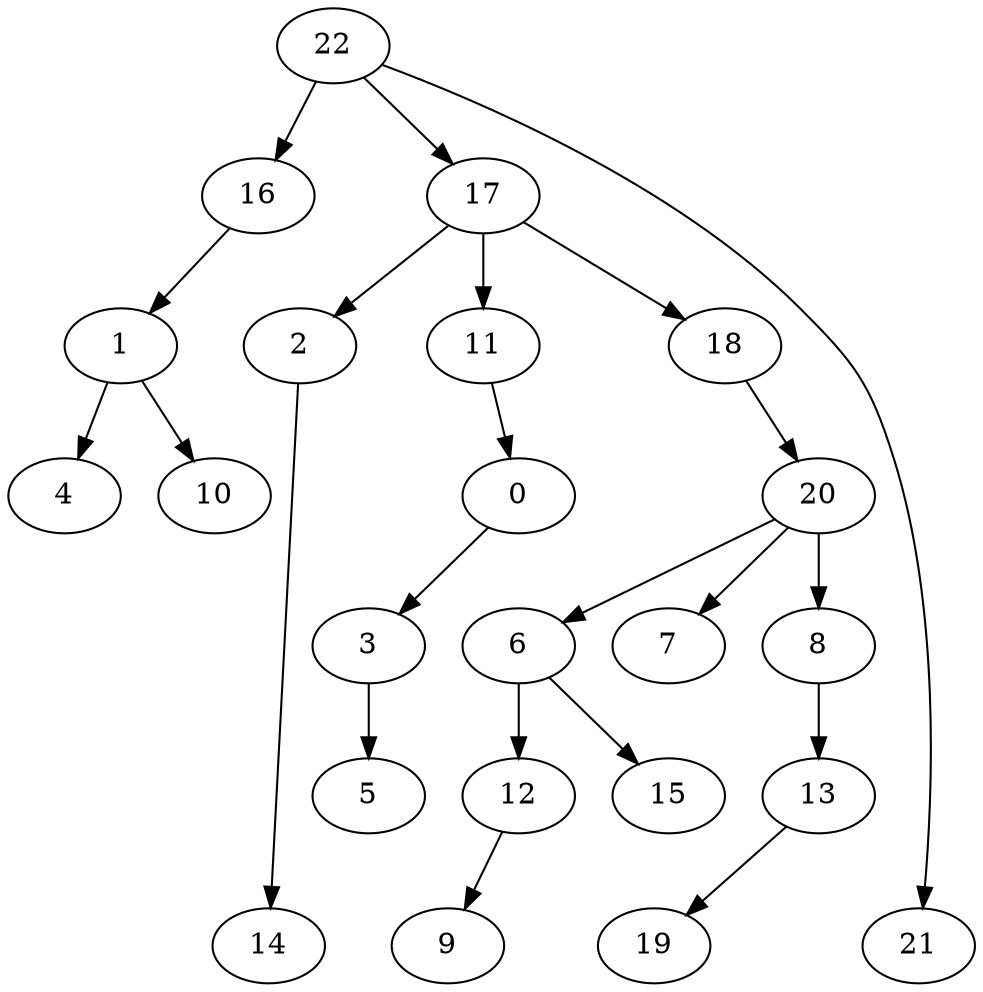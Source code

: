 digraph g {
0;
1;
2;
3;
4;
5;
6;
7;
8;
9;
10;
11;
12;
13;
14;
15;
16;
17;
18;
19;
20;
21;
22;
0 -> 3 [weight=0];
1 -> 4 [weight=0];
1 -> 10 [weight=0];
2 -> 14 [weight=0];
3 -> 5 [weight=0];
6 -> 12 [weight=0];
6 -> 15 [weight=0];
8 -> 13 [weight=0];
11 -> 0 [weight=0];
12 -> 9 [weight=0];
13 -> 19 [weight=0];
16 -> 1 [weight=0];
17 -> 18 [weight=0];
17 -> 2 [weight=0];
17 -> 11 [weight=1];
18 -> 20 [weight=0];
20 -> 6 [weight=0];
20 -> 7 [weight=0];
20 -> 8 [weight=1];
22 -> 16 [weight=0];
22 -> 17 [weight=0];
22 -> 21 [weight=0];
}

